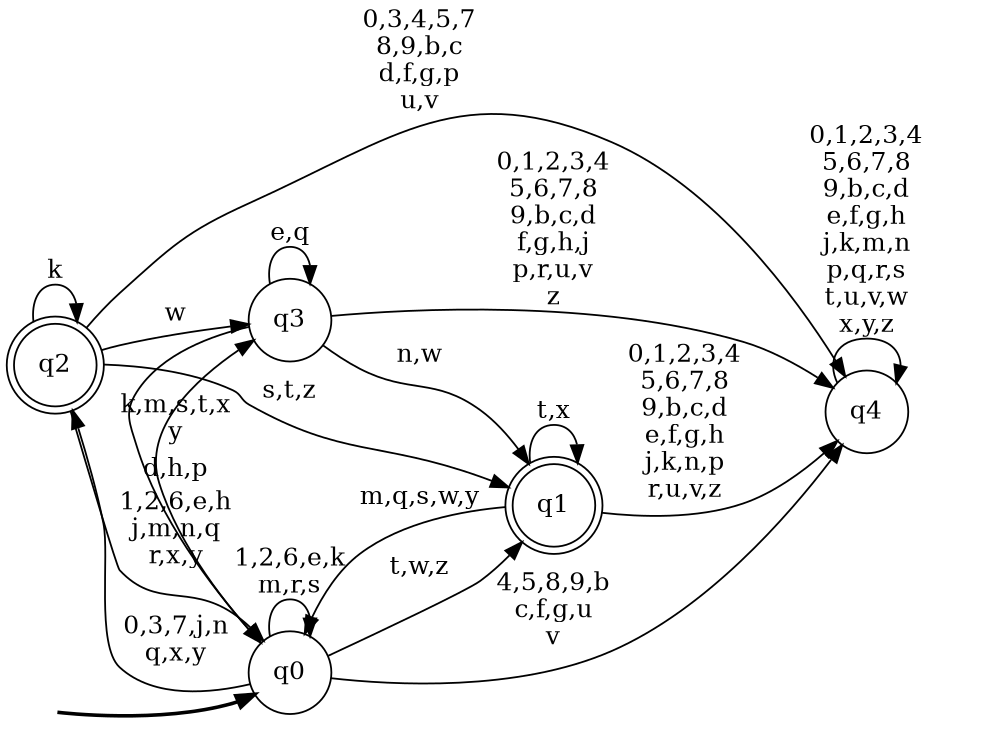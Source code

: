 digraph BlueStar {
__start0 [style = invis, shape = none, label = "", width = 0, height = 0];

rankdir=LR;
size="8,5";

s0 [style="filled", color="black", fillcolor="white" shape="circle", label="q0"];
s1 [style="rounded,filled", color="black", fillcolor="white" shape="doublecircle", label="q1"];
s2 [style="rounded,filled", color="black", fillcolor="white" shape="doublecircle", label="q2"];
s3 [style="filled", color="black", fillcolor="white" shape="circle", label="q3"];
s4 [style="filled", color="black", fillcolor="white" shape="circle", label="q4"];
subgraph cluster_main { 
	graph [pad=".75", ranksep="0.15", nodesep="0.15"];
	 style=invis; 
	__start0 -> s0 [penwidth=2];
}
s0 -> s0 [label="1,2,6,e,k\nm,r,s"];
s0 -> s1 [label="t,w,z"];
s0 -> s2 [label="0,3,7,j,n\nq,x,y"];
s0 -> s3 [label="d,h,p"];
s0 -> s4 [label="4,5,8,9,b\nc,f,g,u\nv"];
s1 -> s0 [label="m,q,s,w,y"];
s1 -> s1 [label="t,x"];
s1 -> s4 [label="0,1,2,3,4\n5,6,7,8\n9,b,c,d\ne,f,g,h\nj,k,n,p\nr,u,v,z"];
s2 -> s0 [label="1,2,6,e,h\nj,m,n,q\nr,x,y"];
s2 -> s1 [label="s,t,z"];
s2 -> s2 [label="k"];
s2 -> s3 [label="w"];
s2 -> s4 [label="0,3,4,5,7\n8,9,b,c\nd,f,g,p\nu,v"];
s3 -> s0 [label="k,m,s,t,x\ny"];
s3 -> s1 [label="n,w"];
s3 -> s3 [label="e,q"];
s3 -> s4 [label="0,1,2,3,4\n5,6,7,8\n9,b,c,d\nf,g,h,j\np,r,u,v\nz"];
s4 -> s4 [label="0,1,2,3,4\n5,6,7,8\n9,b,c,d\ne,f,g,h\nj,k,m,n\np,q,r,s\nt,u,v,w\nx,y,z"];

}